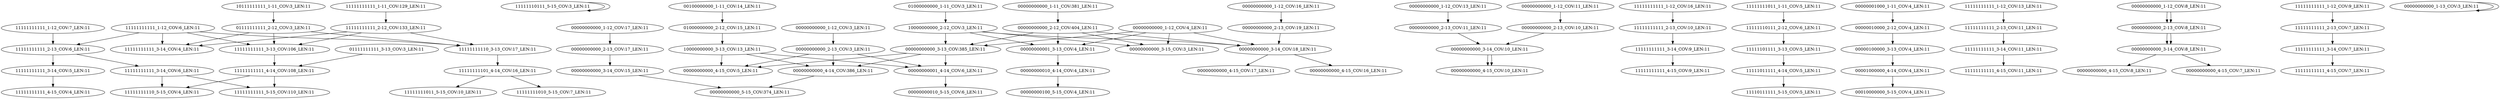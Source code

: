 digraph G {
    "11111111111_1-12_COV:6_LEN:11" -> "11111111110_3-13_COV:17_LEN:11";
    "11111111111_1-12_COV:6_LEN:11" -> "11111111111_3-14_COV:4_LEN:11";
    "11111111111_1-12_COV:6_LEN:11" -> "11111111111_3-13_COV:106_LEN:11";
    "11111110111_5-15_COV:3_LEN:11" -> "11111110111_5-15_COV:3_LEN:11";
    "01000000000_2-12_COV:15_LEN:11" -> "10000000000_3-13_COV:13_LEN:11";
    "11111111111_1-12_COV:7_LEN:11" -> "11111111111_2-13_COV:6_LEN:11";
    "00000000000_1-12_COV:13_LEN:11" -> "00000000000_2-13_COV:11_LEN:11";
    "00000000000_3-14_COV:18_LEN:11" -> "00000000000_4-15_COV:16_LEN:11";
    "11111111111_1-12_COV:6_LEN:11" -> "11111111111_2-13_COV:6_LEN:11";
    "11111111111_1-12_COV:16_LEN:11" -> "11111111111_2-13_COV:10_LEN:11";
    "01000000000_1-11_COV:3_LEN:11" -> "10000000000_2-12_COV:3_LEN:11";
    "01111111111_2-12_COV:3_LEN:11" -> "11111111110_3-13_COV:17_LEN:11";
    "01111111111_2-12_COV:3_LEN:11" -> "11111111111_3-14_COV:4_LEN:11";
    "01111111111_2-12_COV:3_LEN:11" -> "11111111111_3-13_COV:106_LEN:11";
    "11111111111_4-14_COV:108_LEN:11" -> "11111111111_5-15_COV:110_LEN:11";
    "11111111111_4-14_COV:108_LEN:11" -> "11111111110_5-15_COV:4_LEN:11";
    "00000000000_2-13_COV:17_LEN:11" -> "00000000000_3-14_COV:15_LEN:11";
    "11111111111_2-12_COV:133_LEN:11" -> "11111111110_3-13_COV:17_LEN:11";
    "11111111111_2-12_COV:133_LEN:11" -> "11111111111_3-14_COV:4_LEN:11";
    "11111111111_2-12_COV:133_LEN:11" -> "11111111111_3-13_COV:106_LEN:11";
    "11111011111_4-14_COV:5_LEN:11" -> "11110111111_5-15_COV:5_LEN:11";
    "00000001000_1-11_COV:4_LEN:11" -> "00000010000_2-12_COV:4_LEN:11";
    "00000000010_4-14_COV:4_LEN:11" -> "00000000100_5-15_COV:4_LEN:11";
    "00000000000_1-12_COV:3_LEN:11" -> "00000000000_2-13_COV:3_LEN:11";
    "00000000000_3-14_COV:18_LEN:11" -> "00000000000_4-15_COV:17_LEN:11";
    "10111111111_1-11_COV:3_LEN:11" -> "01111111111_2-12_COV:3_LEN:11";
    "11111111111_2-13_COV:11_LEN:11" -> "11111111111_3-14_COV:11_LEN:11";
    "00000000000_2-13_COV:10_LEN:11" -> "00000000000_3-14_COV:10_LEN:11";
    "00000000000_1-12_COV:8_LEN:11" -> "00000000000_2-13_COV:8_LEN:11";
    "00000000000_1-12_COV:11_LEN:11" -> "00000000000_2-13_COV:10_LEN:11";
    "11111111111_1-12_COV:9_LEN:11" -> "11111111111_2-13_COV:7_LEN:11";
    "00000000000_3-14_COV:10_LEN:11" -> "00000000000_4-15_COV:10_LEN:11";
    "00000000000_2-13_COV:11_LEN:11" -> "00000000000_3-14_COV:10_LEN:11";
    "00001000000_4-14_COV:4_LEN:11" -> "00010000000_5-15_COV:4_LEN:11";
    "11111111111_3-14_COV:5_LEN:11" -> "11111111111_4-15_COV:4_LEN:11";
    "00000000000_1-11_COV:381_LEN:11" -> "00000000000_2-12_COV:404_LEN:11";
    "00000000000_1-13_COV:3_LEN:11" -> "00000000000_1-13_COV:3_LEN:11";
    "00000000000_4-14_COV:386_LEN:11" -> "00000000000_5-15_COV:374_LEN:11";
    "11111111011_1-11_COV:5_LEN:11" -> "11111110111_2-12_COV:6_LEN:11";
    "00000000000_2-13_COV:8_LEN:11" -> "00000000000_3-14_COV:8_LEN:11";
    "11111111110_3-13_COV:17_LEN:11" -> "11111111101_4-14_COV:16_LEN:11";
    "11111101111_3-13_COV:5_LEN:11" -> "11111011111_4-14_COV:5_LEN:11";
    "00000000000_3-13_COV:385_LEN:11" -> "00000000000_4-14_COV:386_LEN:11";
    "00000000000_3-13_COV:385_LEN:11" -> "00000000000_4-15_COV:5_LEN:11";
    "00000000000_3-13_COV:385_LEN:11" -> "00000000001_4-14_COV:6_LEN:11";
    "11111110111_2-12_COV:6_LEN:11" -> "11111101111_3-13_COV:5_LEN:11";
    "11111111111_3-14_COV:6_LEN:11" -> "11111111111_5-15_COV:110_LEN:11";
    "11111111111_3-14_COV:6_LEN:11" -> "11111111110_5-15_COV:4_LEN:11";
    "00000000000_1-12_COV:16_LEN:11" -> "00000000000_2-13_COV:19_LEN:11";
    "00000000001_4-14_COV:6_LEN:11" -> "00000000010_5-15_COV:6_LEN:11";
    "01111111111_3-13_COV:3_LEN:11" -> "11111111111_4-14_COV:108_LEN:11";
    "00000010000_2-12_COV:4_LEN:11" -> "00000100000_3-13_COV:4_LEN:11";
    "00000000000_3-14_COV:8_LEN:11" -> "00000000000_4-15_COV:8_LEN:11";
    "00000000000_1-12_COV:17_LEN:11" -> "00000000000_2-13_COV:17_LEN:11";
    "11111111111_1-12_COV:13_LEN:11" -> "11111111111_2-13_COV:11_LEN:11";
    "11111111111_3-13_COV:106_LEN:11" -> "11111111111_4-14_COV:108_LEN:11";
    "00000000000_3-14_COV:15_LEN:11" -> "00000000000_5-15_COV:374_LEN:11";
    "11111111111_2-13_COV:6_LEN:11" -> "11111111111_3-14_COV:5_LEN:11";
    "10000000000_3-13_COV:13_LEN:11" -> "00000000000_4-14_COV:386_LEN:11";
    "10000000000_3-13_COV:13_LEN:11" -> "00000000000_4-15_COV:5_LEN:11";
    "10000000000_3-13_COV:13_LEN:11" -> "00000000001_4-14_COV:6_LEN:11";
    "00000000001_3-13_COV:4_LEN:11" -> "00000000010_4-14_COV:4_LEN:11";
    "00000000000_2-12_COV:404_LEN:11" -> "00000000000_3-14_COV:18_LEN:11";
    "00000000000_2-12_COV:404_LEN:11" -> "00000000000_3-15_COV:3_LEN:11";
    "00000000000_2-12_COV:404_LEN:11" -> "00000000000_3-13_COV:385_LEN:11";
    "00000000000_2-12_COV:404_LEN:11" -> "00000000001_3-13_COV:4_LEN:11";
    "11111111111_2-13_COV:7_LEN:11" -> "11111111111_3-14_COV:7_LEN:11";
    "11111111101_4-14_COV:16_LEN:11" -> "11111111011_5-15_COV:10_LEN:11";
    "11111111101_4-14_COV:16_LEN:11" -> "11111111010_5-15_COV:7_LEN:11";
    "00000000000_1-12_COV:4_LEN:11" -> "00000000000_3-14_COV:18_LEN:11";
    "00000000000_1-12_COV:4_LEN:11" -> "00000000000_3-15_COV:3_LEN:11";
    "00000000000_1-12_COV:4_LEN:11" -> "00000000000_3-13_COV:385_LEN:11";
    "00000000000_1-12_COV:4_LEN:11" -> "00000000001_3-13_COV:4_LEN:11";
    "00100000000_1-11_COV:14_LEN:11" -> "01000000000_2-12_COV:15_LEN:11";
    "00000000000_3-14_COV:10_LEN:11" -> "00000000000_4-15_COV:10_LEN:11";
    "00000000000_1-12_COV:8_LEN:11" -> "00000000000_2-13_COV:8_LEN:11";
    "11111111111_2-13_COV:6_LEN:11" -> "11111111111_3-14_COV:6_LEN:11";
    "11111111111_3-14_COV:7_LEN:11" -> "11111111111_4-15_COV:7_LEN:11";
    "11111111111_2-13_COV:10_LEN:11" -> "11111111111_3-14_COV:9_LEN:11";
    "10000000000_2-12_COV:3_LEN:11" -> "00000000000_3-14_COV:18_LEN:11";
    "10000000000_2-12_COV:3_LEN:11" -> "00000000000_3-15_COV:3_LEN:11";
    "10000000000_2-12_COV:3_LEN:11" -> "00000000000_3-13_COV:385_LEN:11";
    "10000000000_2-12_COV:3_LEN:11" -> "00000000001_3-13_COV:4_LEN:11";
    "00000000000_3-14_COV:8_LEN:11" -> "00000000000_4-15_COV:7_LEN:11";
    "00000000000_2-13_COV:19_LEN:11" -> "00000000000_3-14_COV:18_LEN:11";
    "11111111111_3-14_COV:11_LEN:11" -> "11111111111_4-15_COV:11_LEN:11";
    "00000100000_3-13_COV:4_LEN:11" -> "00001000000_4-14_COV:4_LEN:11";
    "00000000000_2-13_COV:3_LEN:11" -> "00000000000_4-14_COV:386_LEN:11";
    "00000000000_2-13_COV:3_LEN:11" -> "00000000000_4-15_COV:5_LEN:11";
    "00000000000_2-13_COV:3_LEN:11" -> "00000000001_4-14_COV:6_LEN:11";
    "11111111111_1-11_COV:129_LEN:11" -> "11111111111_2-12_COV:133_LEN:11";
    "11111111111_3-14_COV:9_LEN:11" -> "11111111111_4-15_COV:9_LEN:11";
    "00000000000_2-13_COV:8_LEN:11" -> "00000000000_3-14_COV:8_LEN:11";
}
